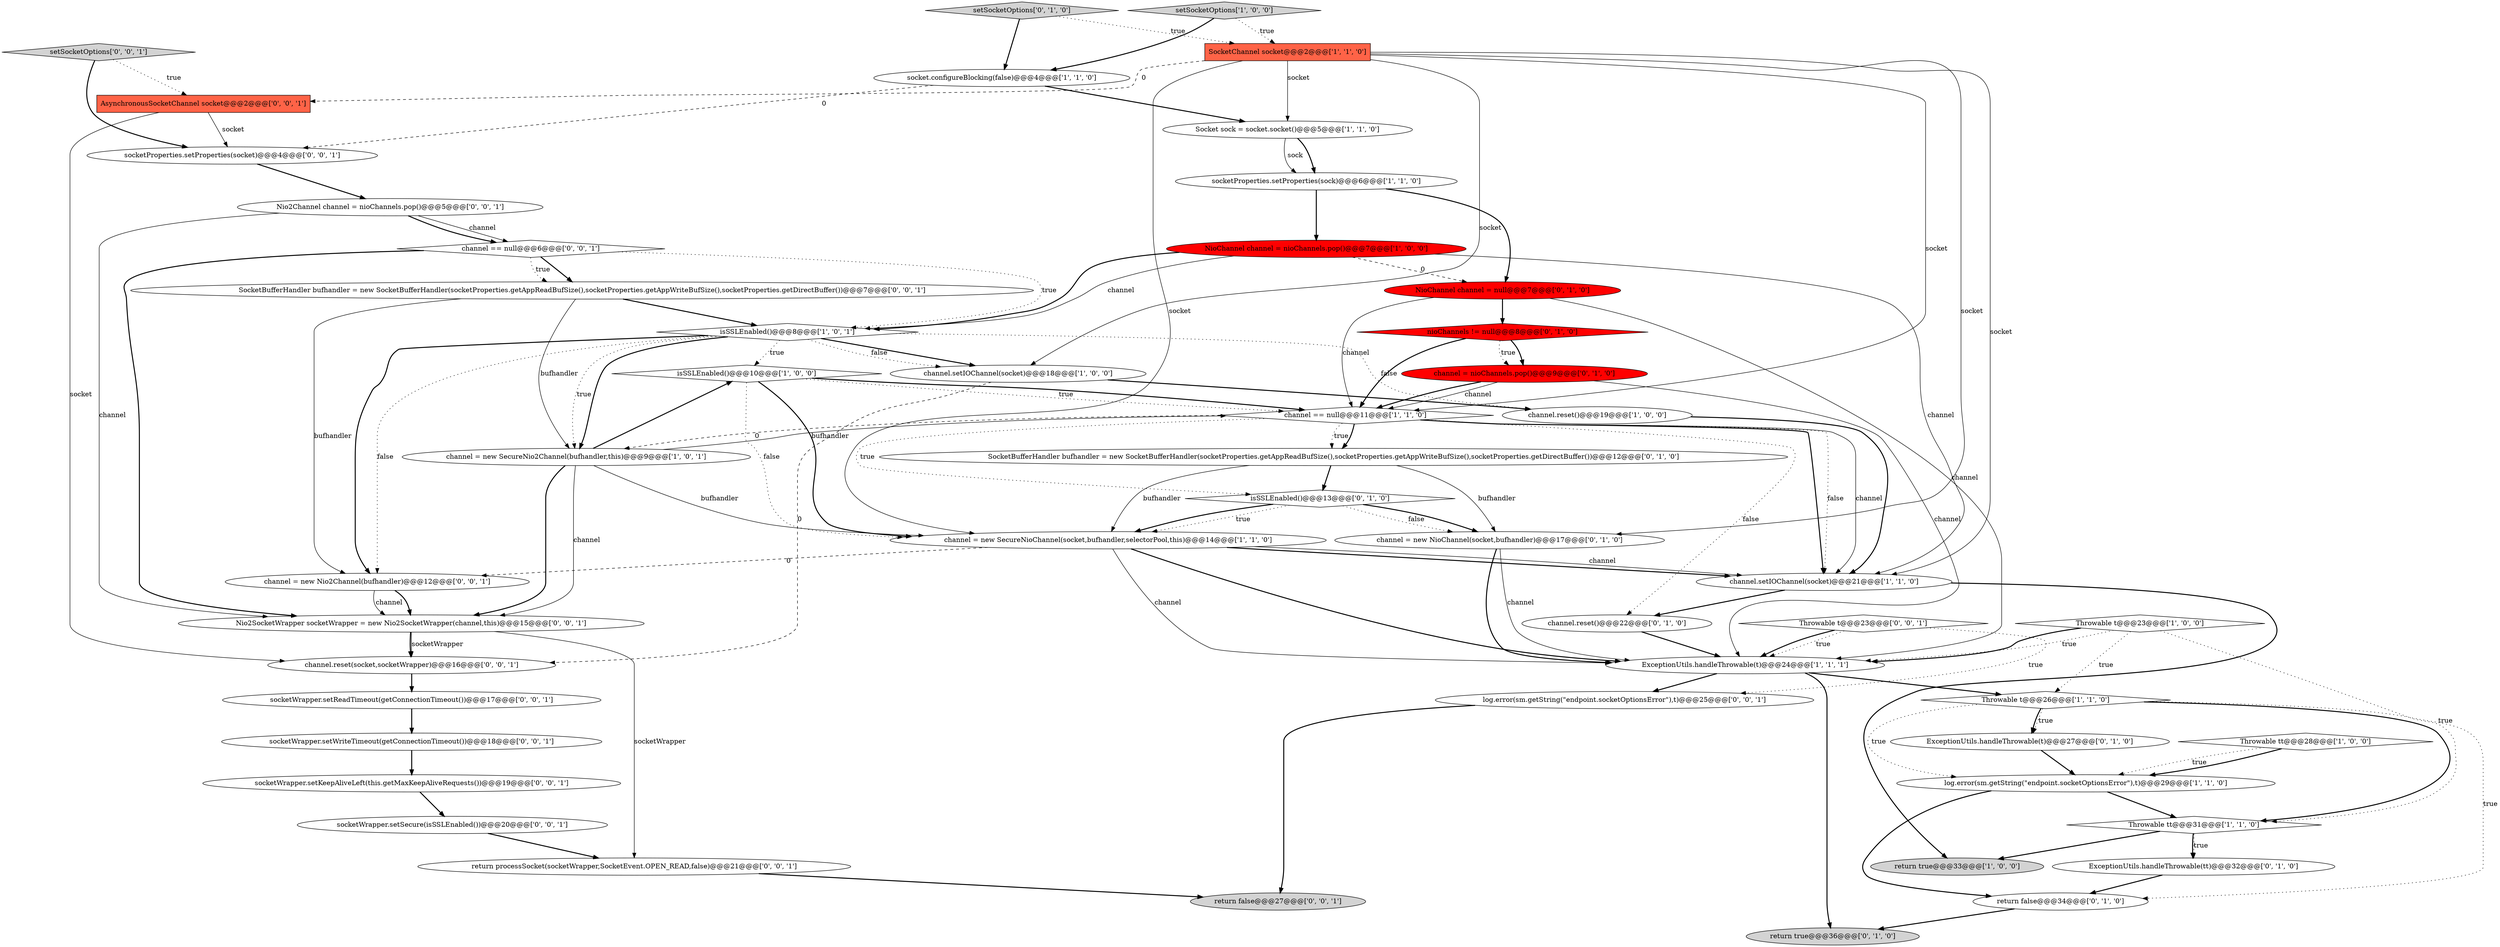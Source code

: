 digraph {
0 [style = filled, label = "ExceptionUtils.handleThrowable(t)@@@24@@@['1', '1', '1']", fillcolor = white, shape = ellipse image = "AAA0AAABBB1BBB"];
42 [style = filled, label = "setSocketOptions['0', '0', '1']", fillcolor = lightgray, shape = diamond image = "AAA0AAABBB3BBB"];
37 [style = filled, label = "log.error(sm.getString(\"endpoint.socketOptionsError\"),t)@@@25@@@['0', '0', '1']", fillcolor = white, shape = ellipse image = "AAA0AAABBB3BBB"];
11 [style = filled, label = "SocketChannel socket@@@2@@@['1', '1', '0']", fillcolor = tomato, shape = box image = "AAA0AAABBB1BBB"];
3 [style = filled, label = "socketProperties.setProperties(sock)@@@6@@@['1', '1', '0']", fillcolor = white, shape = ellipse image = "AAA0AAABBB1BBB"];
10 [style = filled, label = "isSSLEnabled()@@@8@@@['1', '0', '1']", fillcolor = white, shape = diamond image = "AAA0AAABBB1BBB"];
6 [style = filled, label = "channel.reset()@@@19@@@['1', '0', '0']", fillcolor = white, shape = ellipse image = "AAA0AAABBB1BBB"];
48 [style = filled, label = "socketWrapper.setWriteTimeout(getConnectionTimeout())@@@18@@@['0', '0', '1']", fillcolor = white, shape = ellipse image = "AAA0AAABBB3BBB"];
16 [style = filled, label = "Throwable tt@@@28@@@['1', '0', '0']", fillcolor = white, shape = diamond image = "AAA0AAABBB1BBB"];
27 [style = filled, label = "setSocketOptions['0', '1', '0']", fillcolor = lightgray, shape = diamond image = "AAA0AAABBB2BBB"];
20 [style = filled, label = "channel.setIOChannel(socket)@@@21@@@['1', '1', '0']", fillcolor = white, shape = ellipse image = "AAA0AAABBB1BBB"];
2 [style = filled, label = "socket.configureBlocking(false)@@@4@@@['1', '1', '0']", fillcolor = white, shape = ellipse image = "AAA0AAABBB1BBB"];
30 [style = filled, label = "channel.reset()@@@22@@@['0', '1', '0']", fillcolor = white, shape = ellipse image = "AAA0AAABBB2BBB"];
12 [style = filled, label = "Throwable t@@@23@@@['1', '0', '0']", fillcolor = white, shape = diamond image = "AAA0AAABBB1BBB"];
38 [style = filled, label = "AsynchronousSocketChannel socket@@@2@@@['0', '0', '1']", fillcolor = tomato, shape = box image = "AAA0AAABBB3BBB"];
49 [style = filled, label = "return processSocket(socketWrapper,SocketEvent.OPEN_READ,false)@@@21@@@['0', '0', '1']", fillcolor = white, shape = ellipse image = "AAA0AAABBB3BBB"];
18 [style = filled, label = "channel.setIOChannel(socket)@@@18@@@['1', '0', '0']", fillcolor = white, shape = ellipse image = "AAA0AAABBB1BBB"];
15 [style = filled, label = "Throwable tt@@@31@@@['1', '1', '0']", fillcolor = white, shape = diamond image = "AAA0AAABBB1BBB"];
1 [style = filled, label = "log.error(sm.getString(\"endpoint.socketOptionsError\"),t)@@@29@@@['1', '1', '0']", fillcolor = white, shape = ellipse image = "AAA0AAABBB1BBB"];
35 [style = filled, label = "SocketBufferHandler bufhandler = new SocketBufferHandler(socketProperties.getAppReadBufSize(),socketProperties.getAppWriteBufSize(),socketProperties.getDirectBuffer())@@@7@@@['0', '0', '1']", fillcolor = white, shape = ellipse image = "AAA0AAABBB3BBB"];
4 [style = filled, label = "channel = new SecureNioChannel(socket,bufhandler,selectorPool,this)@@@14@@@['1', '1', '0']", fillcolor = white, shape = ellipse image = "AAA0AAABBB1BBB"];
28 [style = filled, label = "channel = nioChannels.pop()@@@9@@@['0', '1', '0']", fillcolor = red, shape = ellipse image = "AAA1AAABBB2BBB"];
33 [style = filled, label = "socketWrapper.setKeepAliveLeft(this.getMaxKeepAliveRequests())@@@19@@@['0', '0', '1']", fillcolor = white, shape = ellipse image = "AAA0AAABBB3BBB"];
40 [style = filled, label = "channel = new Nio2Channel(bufhandler)@@@12@@@['0', '0', '1']", fillcolor = white, shape = ellipse image = "AAA0AAABBB3BBB"];
23 [style = filled, label = "SocketBufferHandler bufhandler = new SocketBufferHandler(socketProperties.getAppReadBufSize(),socketProperties.getAppWriteBufSize(),socketProperties.getDirectBuffer())@@@12@@@['0', '1', '0']", fillcolor = white, shape = ellipse image = "AAA0AAABBB2BBB"];
7 [style = filled, label = "isSSLEnabled()@@@10@@@['1', '0', '0']", fillcolor = white, shape = diamond image = "AAA0AAABBB1BBB"];
45 [style = filled, label = "channel == null@@@6@@@['0', '0', '1']", fillcolor = white, shape = diamond image = "AAA0AAABBB3BBB"];
21 [style = filled, label = "ExceptionUtils.handleThrowable(t)@@@27@@@['0', '1', '0']", fillcolor = white, shape = ellipse image = "AAA0AAABBB2BBB"];
26 [style = filled, label = "return true@@@36@@@['0', '1', '0']", fillcolor = lightgray, shape = ellipse image = "AAA0AAABBB2BBB"];
36 [style = filled, label = "socketProperties.setProperties(socket)@@@4@@@['0', '0', '1']", fillcolor = white, shape = ellipse image = "AAA0AAABBB3BBB"];
41 [style = filled, label = "channel.reset(socket,socketWrapper)@@@16@@@['0', '0', '1']", fillcolor = white, shape = ellipse image = "AAA0AAABBB3BBB"];
34 [style = filled, label = "socketWrapper.setSecure(isSSLEnabled())@@@20@@@['0', '0', '1']", fillcolor = white, shape = ellipse image = "AAA0AAABBB3BBB"];
29 [style = filled, label = "channel = new NioChannel(socket,bufhandler)@@@17@@@['0', '1', '0']", fillcolor = white, shape = ellipse image = "AAA0AAABBB2BBB"];
43 [style = filled, label = "Throwable t@@@23@@@['0', '0', '1']", fillcolor = white, shape = diamond image = "AAA0AAABBB3BBB"];
5 [style = filled, label = "setSocketOptions['1', '0', '0']", fillcolor = lightgray, shape = diamond image = "AAA0AAABBB1BBB"];
8 [style = filled, label = "return true@@@33@@@['1', '0', '0']", fillcolor = lightgray, shape = ellipse image = "AAA0AAABBB1BBB"];
39 [style = filled, label = "Nio2SocketWrapper socketWrapper = new Nio2SocketWrapper(channel,this)@@@15@@@['0', '0', '1']", fillcolor = white, shape = ellipse image = "AAA0AAABBB3BBB"];
44 [style = filled, label = "return false@@@27@@@['0', '0', '1']", fillcolor = lightgray, shape = ellipse image = "AAA0AAABBB3BBB"];
9 [style = filled, label = "Throwable t@@@26@@@['1', '1', '0']", fillcolor = white, shape = diamond image = "AAA0AAABBB1BBB"];
17 [style = filled, label = "NioChannel channel = nioChannels.pop()@@@7@@@['1', '0', '0']", fillcolor = red, shape = ellipse image = "AAA1AAABBB1BBB"];
32 [style = filled, label = "return false@@@34@@@['0', '1', '0']", fillcolor = white, shape = ellipse image = "AAA0AAABBB2BBB"];
19 [style = filled, label = "channel = new SecureNio2Channel(bufhandler,this)@@@9@@@['1', '0', '1']", fillcolor = white, shape = ellipse image = "AAA0AAABBB1BBB"];
46 [style = filled, label = "Nio2Channel channel = nioChannels.pop()@@@5@@@['0', '0', '1']", fillcolor = white, shape = ellipse image = "AAA0AAABBB3BBB"];
25 [style = filled, label = "isSSLEnabled()@@@13@@@['0', '1', '0']", fillcolor = white, shape = diamond image = "AAA0AAABBB2BBB"];
22 [style = filled, label = "nioChannels != null@@@8@@@['0', '1', '0']", fillcolor = red, shape = diamond image = "AAA1AAABBB2BBB"];
24 [style = filled, label = "ExceptionUtils.handleThrowable(tt)@@@32@@@['0', '1', '0']", fillcolor = white, shape = ellipse image = "AAA0AAABBB2BBB"];
47 [style = filled, label = "socketWrapper.setReadTimeout(getConnectionTimeout())@@@17@@@['0', '0', '1']", fillcolor = white, shape = ellipse image = "AAA0AAABBB3BBB"];
13 [style = filled, label = "channel == null@@@11@@@['1', '1', '0']", fillcolor = white, shape = diamond image = "AAA0AAABBB1BBB"];
31 [style = filled, label = "NioChannel channel = null@@@7@@@['0', '1', '0']", fillcolor = red, shape = ellipse image = "AAA1AAABBB2BBB"];
14 [style = filled, label = "Socket sock = socket.socket()@@@5@@@['1', '1', '0']", fillcolor = white, shape = ellipse image = "AAA0AAABBB1BBB"];
11->14 [style = solid, label="socket"];
14->3 [style = bold, label=""];
38->36 [style = solid, label="socket"];
10->19 [style = bold, label=""];
25->4 [style = dotted, label="true"];
24->32 [style = bold, label=""];
29->0 [style = bold, label=""];
25->29 [style = dotted, label="false"];
12->15 [style = dotted, label="true"];
25->29 [style = bold, label=""];
5->11 [style = dotted, label="true"];
2->36 [style = dashed, label="0"];
2->14 [style = bold, label=""];
21->1 [style = bold, label=""];
9->21 [style = bold, label=""];
42->38 [style = dotted, label="true"];
43->0 [style = bold, label=""];
35->10 [style = bold, label=""];
35->19 [style = solid, label="bufhandler"];
45->35 [style = bold, label=""];
27->2 [style = bold, label=""];
22->13 [style = bold, label=""];
9->32 [style = dotted, label="true"];
35->40 [style = solid, label="bufhandler"];
11->4 [style = solid, label="socket"];
31->0 [style = solid, label="channel"];
23->25 [style = bold, label=""];
46->39 [style = solid, label="channel"];
29->0 [style = solid, label="channel"];
13->30 [style = dotted, label="false"];
47->48 [style = bold, label=""];
13->25 [style = dotted, label="true"];
4->0 [style = solid, label="channel"];
7->13 [style = dotted, label="true"];
15->24 [style = dotted, label="true"];
11->20 [style = solid, label="socket"];
19->39 [style = bold, label=""];
39->41 [style = solid, label="socketWrapper"];
9->21 [style = dotted, label="true"];
32->26 [style = bold, label=""];
13->23 [style = dotted, label="true"];
4->0 [style = bold, label=""];
36->46 [style = bold, label=""];
20->8 [style = bold, label=""];
19->4 [style = solid, label="bufhandler"];
38->41 [style = solid, label="socket"];
16->1 [style = dotted, label="true"];
43->0 [style = dotted, label="true"];
7->4 [style = dotted, label="false"];
48->33 [style = bold, label=""];
12->0 [style = dotted, label="true"];
1->32 [style = bold, label=""];
39->41 [style = bold, label=""];
13->20 [style = dotted, label="false"];
23->29 [style = solid, label="bufhandler"];
13->20 [style = solid, label="channel"];
17->10 [style = bold, label=""];
10->18 [style = bold, label=""];
17->20 [style = solid, label="channel"];
23->4 [style = solid, label="bufhandler"];
10->6 [style = dotted, label="false"];
39->49 [style = solid, label="socketWrapper"];
19->13 [style = solid, label="bufhandler"];
34->49 [style = bold, label=""];
28->0 [style = solid, label="channel"];
49->44 [style = bold, label=""];
22->28 [style = bold, label=""];
7->4 [style = bold, label=""];
28->13 [style = solid, label="channel"];
11->29 [style = solid, label="socket"];
6->20 [style = bold, label=""];
40->39 [style = bold, label=""];
16->1 [style = bold, label=""];
18->6 [style = bold, label=""];
10->19 [style = dotted, label="true"];
4->20 [style = bold, label=""];
37->44 [style = bold, label=""];
9->1 [style = dotted, label="true"];
10->40 [style = bold, label=""];
19->39 [style = solid, label="channel"];
3->17 [style = bold, label=""];
30->0 [style = bold, label=""];
41->47 [style = bold, label=""];
14->3 [style = solid, label="sock"];
15->8 [style = bold, label=""];
45->39 [style = bold, label=""];
10->18 [style = dotted, label="false"];
11->18 [style = solid, label="socket"];
7->13 [style = bold, label=""];
0->9 [style = bold, label=""];
31->22 [style = bold, label=""];
0->26 [style = bold, label=""];
0->37 [style = bold, label=""];
45->10 [style = dotted, label="true"];
3->31 [style = bold, label=""];
18->41 [style = dashed, label="0"];
1->15 [style = bold, label=""];
22->28 [style = dotted, label="true"];
25->4 [style = bold, label=""];
28->13 [style = bold, label=""];
42->36 [style = bold, label=""];
13->19 [style = dashed, label="0"];
17->31 [style = dashed, label="0"];
31->13 [style = solid, label="channel"];
4->20 [style = solid, label="channel"];
46->45 [style = solid, label="channel"];
12->0 [style = bold, label=""];
27->11 [style = dotted, label="true"];
11->13 [style = solid, label="socket"];
11->38 [style = dashed, label="0"];
10->40 [style = dotted, label="false"];
5->2 [style = bold, label=""];
43->37 [style = dotted, label="true"];
9->15 [style = bold, label=""];
15->24 [style = bold, label=""];
17->10 [style = solid, label="channel"];
45->35 [style = dotted, label="true"];
13->23 [style = bold, label=""];
46->45 [style = bold, label=""];
40->39 [style = solid, label="channel"];
20->30 [style = bold, label=""];
4->40 [style = dashed, label="0"];
33->34 [style = bold, label=""];
19->7 [style = bold, label=""];
10->7 [style = dotted, label="true"];
12->9 [style = dotted, label="true"];
13->20 [style = bold, label=""];
}
